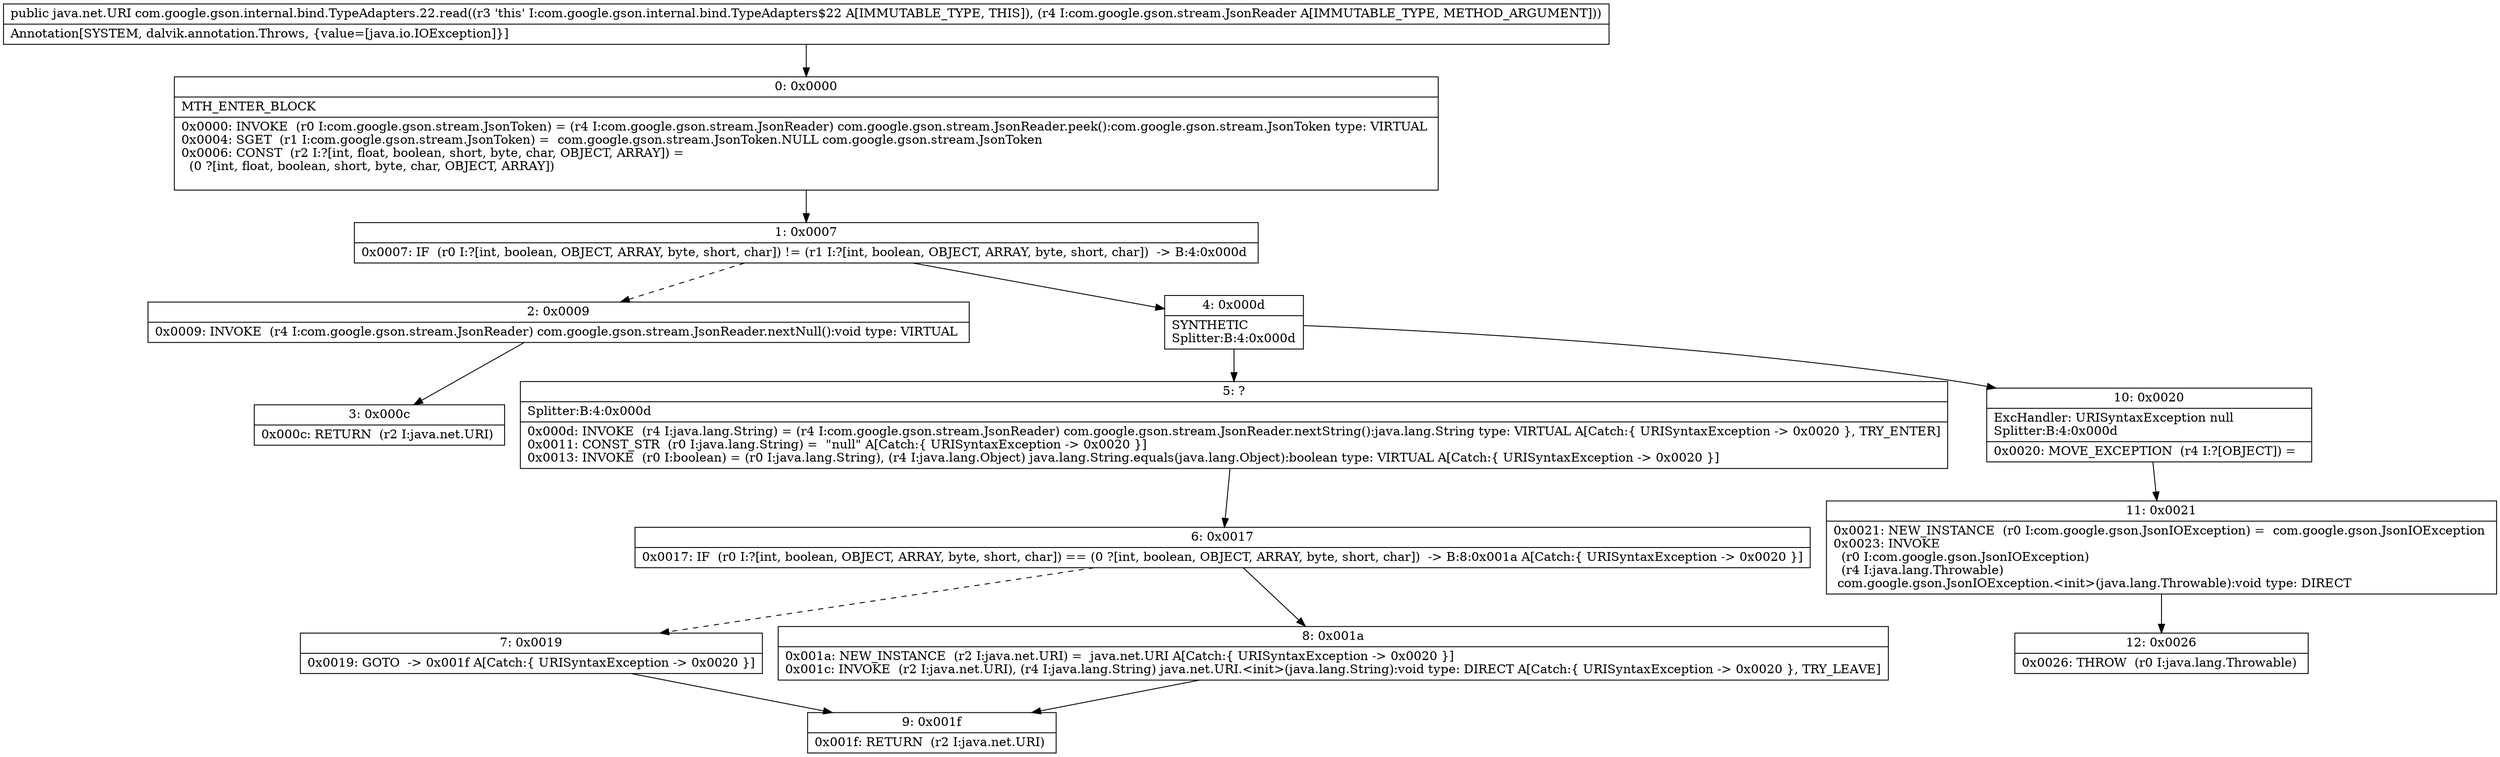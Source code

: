 digraph "CFG forcom.google.gson.internal.bind.TypeAdapters.22.read(Lcom\/google\/gson\/stream\/JsonReader;)Ljava\/net\/URI;" {
Node_0 [shape=record,label="{0\:\ 0x0000|MTH_ENTER_BLOCK\l|0x0000: INVOKE  (r0 I:com.google.gson.stream.JsonToken) = (r4 I:com.google.gson.stream.JsonReader) com.google.gson.stream.JsonReader.peek():com.google.gson.stream.JsonToken type: VIRTUAL \l0x0004: SGET  (r1 I:com.google.gson.stream.JsonToken) =  com.google.gson.stream.JsonToken.NULL com.google.gson.stream.JsonToken \l0x0006: CONST  (r2 I:?[int, float, boolean, short, byte, char, OBJECT, ARRAY]) = \l  (0 ?[int, float, boolean, short, byte, char, OBJECT, ARRAY])\l \l}"];
Node_1 [shape=record,label="{1\:\ 0x0007|0x0007: IF  (r0 I:?[int, boolean, OBJECT, ARRAY, byte, short, char]) != (r1 I:?[int, boolean, OBJECT, ARRAY, byte, short, char])  \-\> B:4:0x000d \l}"];
Node_2 [shape=record,label="{2\:\ 0x0009|0x0009: INVOKE  (r4 I:com.google.gson.stream.JsonReader) com.google.gson.stream.JsonReader.nextNull():void type: VIRTUAL \l}"];
Node_3 [shape=record,label="{3\:\ 0x000c|0x000c: RETURN  (r2 I:java.net.URI) \l}"];
Node_4 [shape=record,label="{4\:\ 0x000d|SYNTHETIC\lSplitter:B:4:0x000d\l}"];
Node_5 [shape=record,label="{5\:\ ?|Splitter:B:4:0x000d\l|0x000d: INVOKE  (r4 I:java.lang.String) = (r4 I:com.google.gson.stream.JsonReader) com.google.gson.stream.JsonReader.nextString():java.lang.String type: VIRTUAL A[Catch:\{ URISyntaxException \-\> 0x0020 \}, TRY_ENTER]\l0x0011: CONST_STR  (r0 I:java.lang.String) =  \"null\" A[Catch:\{ URISyntaxException \-\> 0x0020 \}]\l0x0013: INVOKE  (r0 I:boolean) = (r0 I:java.lang.String), (r4 I:java.lang.Object) java.lang.String.equals(java.lang.Object):boolean type: VIRTUAL A[Catch:\{ URISyntaxException \-\> 0x0020 \}]\l}"];
Node_6 [shape=record,label="{6\:\ 0x0017|0x0017: IF  (r0 I:?[int, boolean, OBJECT, ARRAY, byte, short, char]) == (0 ?[int, boolean, OBJECT, ARRAY, byte, short, char])  \-\> B:8:0x001a A[Catch:\{ URISyntaxException \-\> 0x0020 \}]\l}"];
Node_7 [shape=record,label="{7\:\ 0x0019|0x0019: GOTO  \-\> 0x001f A[Catch:\{ URISyntaxException \-\> 0x0020 \}]\l}"];
Node_8 [shape=record,label="{8\:\ 0x001a|0x001a: NEW_INSTANCE  (r2 I:java.net.URI) =  java.net.URI A[Catch:\{ URISyntaxException \-\> 0x0020 \}]\l0x001c: INVOKE  (r2 I:java.net.URI), (r4 I:java.lang.String) java.net.URI.\<init\>(java.lang.String):void type: DIRECT A[Catch:\{ URISyntaxException \-\> 0x0020 \}, TRY_LEAVE]\l}"];
Node_9 [shape=record,label="{9\:\ 0x001f|0x001f: RETURN  (r2 I:java.net.URI) \l}"];
Node_10 [shape=record,label="{10\:\ 0x0020|ExcHandler: URISyntaxException null\lSplitter:B:4:0x000d\l|0x0020: MOVE_EXCEPTION  (r4 I:?[OBJECT]) =  \l}"];
Node_11 [shape=record,label="{11\:\ 0x0021|0x0021: NEW_INSTANCE  (r0 I:com.google.gson.JsonIOException) =  com.google.gson.JsonIOException \l0x0023: INVOKE  \l  (r0 I:com.google.gson.JsonIOException)\l  (r4 I:java.lang.Throwable)\l com.google.gson.JsonIOException.\<init\>(java.lang.Throwable):void type: DIRECT \l}"];
Node_12 [shape=record,label="{12\:\ 0x0026|0x0026: THROW  (r0 I:java.lang.Throwable) \l}"];
MethodNode[shape=record,label="{public java.net.URI com.google.gson.internal.bind.TypeAdapters.22.read((r3 'this' I:com.google.gson.internal.bind.TypeAdapters$22 A[IMMUTABLE_TYPE, THIS]), (r4 I:com.google.gson.stream.JsonReader A[IMMUTABLE_TYPE, METHOD_ARGUMENT]))  | Annotation[SYSTEM, dalvik.annotation.Throws, \{value=[java.io.IOException]\}]\l}"];
MethodNode -> Node_0;
Node_0 -> Node_1;
Node_1 -> Node_2[style=dashed];
Node_1 -> Node_4;
Node_2 -> Node_3;
Node_4 -> Node_5;
Node_4 -> Node_10;
Node_5 -> Node_6;
Node_6 -> Node_7[style=dashed];
Node_6 -> Node_8;
Node_7 -> Node_9;
Node_8 -> Node_9;
Node_10 -> Node_11;
Node_11 -> Node_12;
}

